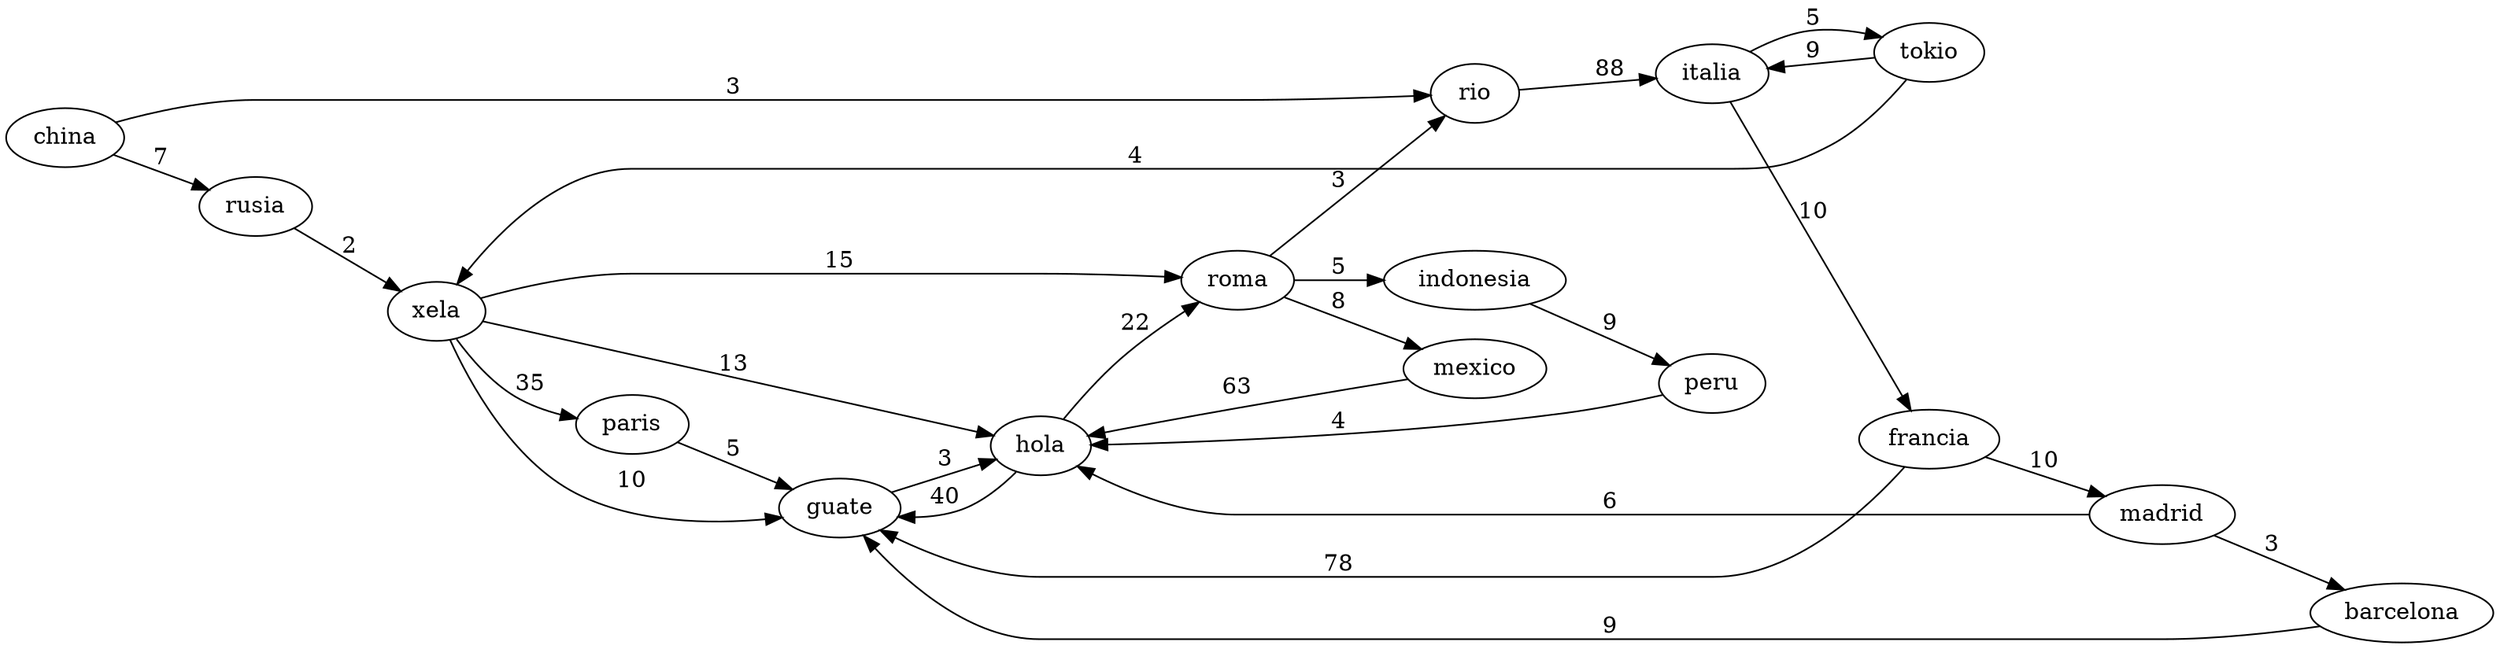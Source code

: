 digraph G {
rankdir=LR;
xela->guate[label="10"];
xela->roma[label="15"];
guate->hola[label="3"];
xela->hola[label="13"];
hola->roma[label="22"];
xela->paris[label="35"];
hola->guate[label="40"];
paris->guate[label="5"];
italia->francia[label="10"];
rio->italia[label="88"];
francia->guate[label="78"];
roma->rio[label="3"];
tokio->xela[label="4"];
tokio->italia[label="9"];
italia->tokio[label="5"];
mexico->hola[label="63"];
roma->mexico[label="8"];
peru->hola[label="4"];
indonesia->peru[label="9"];
roma->indonesia[label="5"];
barcelona->guate[label="9"];
madrid->barcelona[label="3"];
madrid->hola[label="6"];
francia->madrid[label="10"];
china->rio[label="3"];
rusia->xela[label="2"];
china->rusia[label="7"];
}